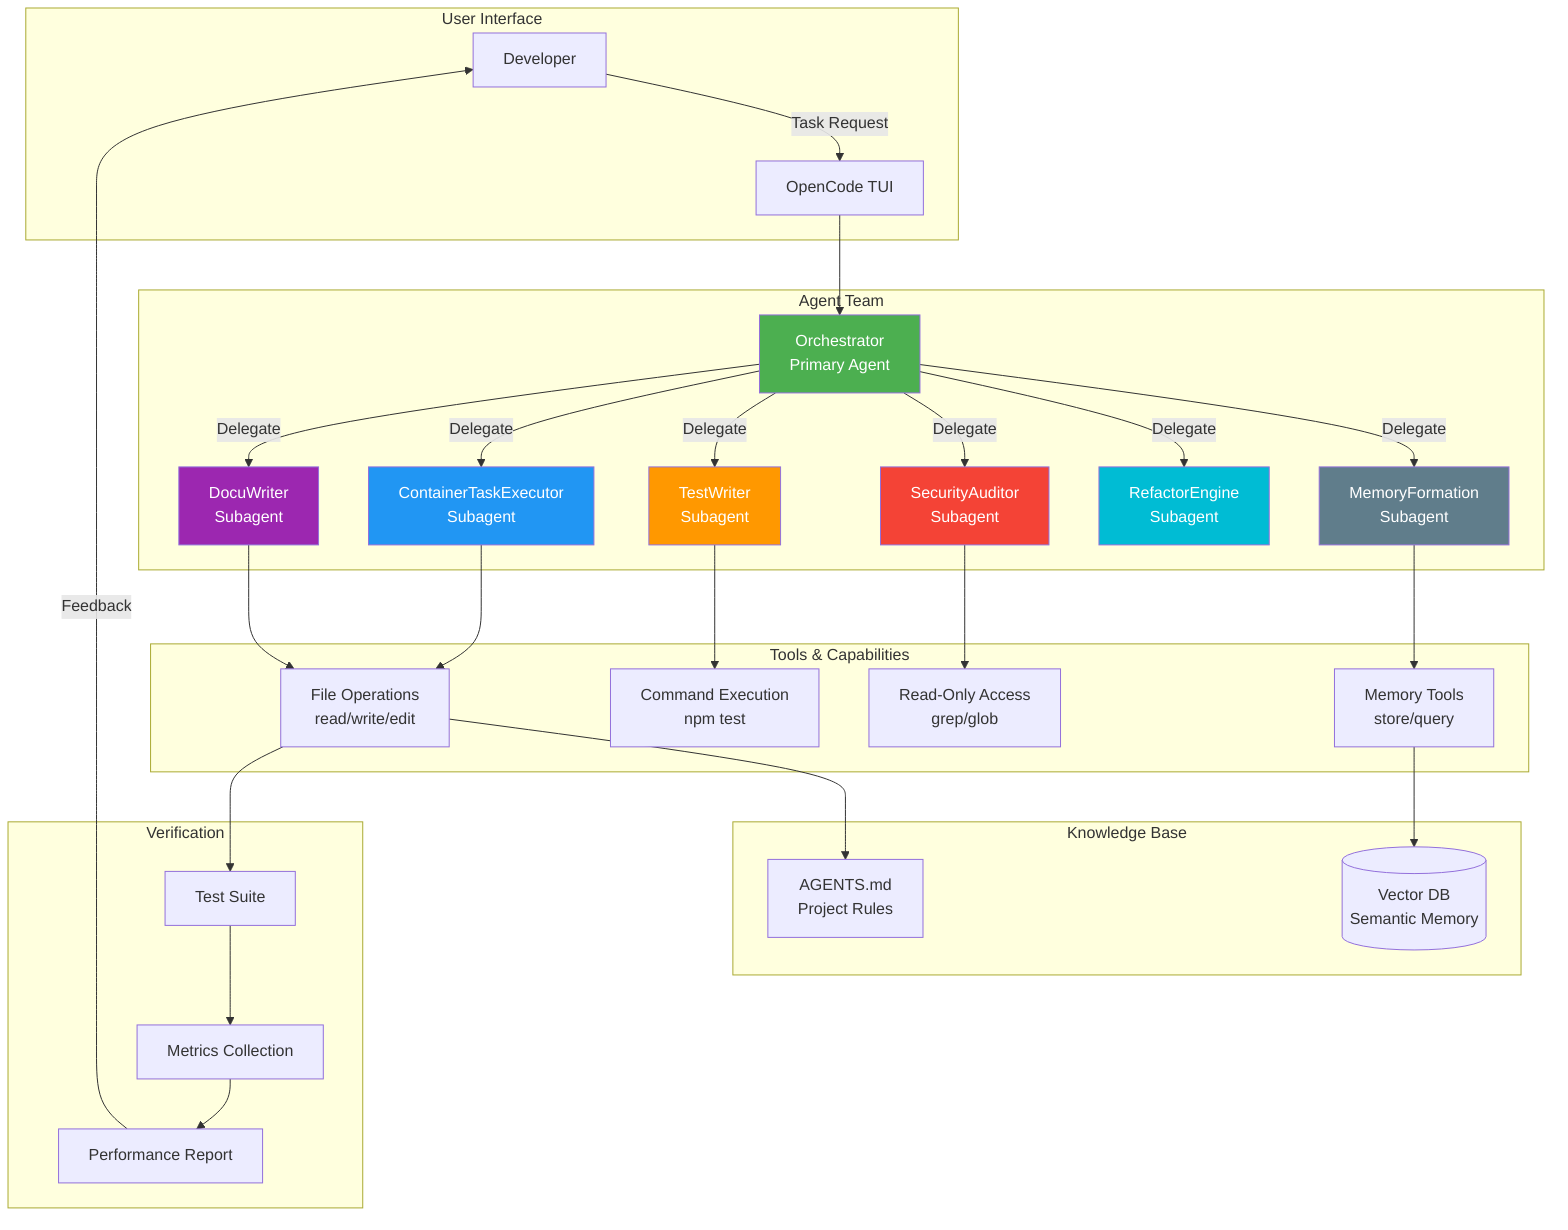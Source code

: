 flowchart TB
    subgraph "User Interface"
        User[Developer] -->|Task Request| TUI[OpenCode TUI]
    end
    
    subgraph "Agent Team"
        TUI --> Orch[Orchestrator<br/>Primary Agent]
        
        Orch -->|Delegate| Code[ContainerTaskExecutor<br/>Subagent]
        Orch -->|Delegate| Test[TestWriter<br/>Subagent]
        Orch -->|Delegate| Doc[DocuWriter<br/>Subagent]
        Orch -->|Delegate| Sec[SecurityAuditor<br/>Subagent]
        Orch -->|Delegate| Ref[RefactorEngine<br/>Subagent]
        Orch -->|Delegate| Mem[MemoryFormation<br/>Subagent]
    end
    
    subgraph "Tools & Capabilities"
        Code --> FileOps[File Operations<br/>read/write/edit]
        Test --> Bash[Command Execution<br/>npm test]
        Doc --> FileOps
        Sec --> ReadOnly[Read-Only Access<br/>grep/glob]
        Mem --> Memory[Memory Tools<br/>store/query]
    end
    
    subgraph "Knowledge Base"
        FileOps --> Agents[AGENTS.md<br/>Project Rules]
        Memory --> DB[(Vector DB<br/>Semantic Memory)]
    end
    
    subgraph "Verification"
        FileOps --> Tests[Test Suite]
        Tests --> Metrics[Metrics Collection]
        Metrics --> Report[Performance Report]
    end
    
    Report -->|Feedback| User
    
    style Orch fill:#4CAF50,color:#fff
    style Code fill:#2196F3,color:#fff
    style Test fill:#FF9800,color:#fff
    style Doc fill:#9C27B0,color:#fff
    style Sec fill:#F44336,color:#fff
    style Ref fill:#00BCD4,color:#fff
    style Mem fill:#607D8B,color:#fff